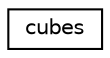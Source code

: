 digraph G
{
  edge [fontname="Helvetica",fontsize="10",labelfontname="Helvetica",labelfontsize="10"];
  node [fontname="Helvetica",fontsize="10",shape=record];
  rankdir=LR;
  Node1 [label="cubes",height=0.2,width=0.4,color="black", fillcolor="white", style="filled",URL="$da/de9/structcubes.html"];
}
